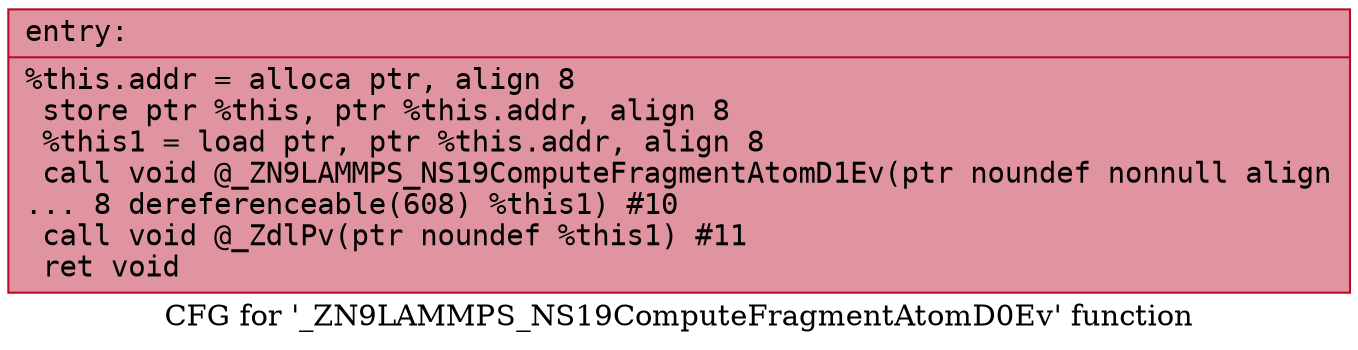 digraph "CFG for '_ZN9LAMMPS_NS19ComputeFragmentAtomD0Ev' function" {
	label="CFG for '_ZN9LAMMPS_NS19ComputeFragmentAtomD0Ev' function";

	Node0x55652e4489f0 [shape=record,color="#b70d28ff", style=filled, fillcolor="#b70d2870" fontname="Courier",label="{entry:\l|  %this.addr = alloca ptr, align 8\l  store ptr %this, ptr %this.addr, align 8\l  %this1 = load ptr, ptr %this.addr, align 8\l  call void @_ZN9LAMMPS_NS19ComputeFragmentAtomD1Ev(ptr noundef nonnull align\l... 8 dereferenceable(608) %this1) #10\l  call void @_ZdlPv(ptr noundef %this1) #11\l  ret void\l}"];
}
